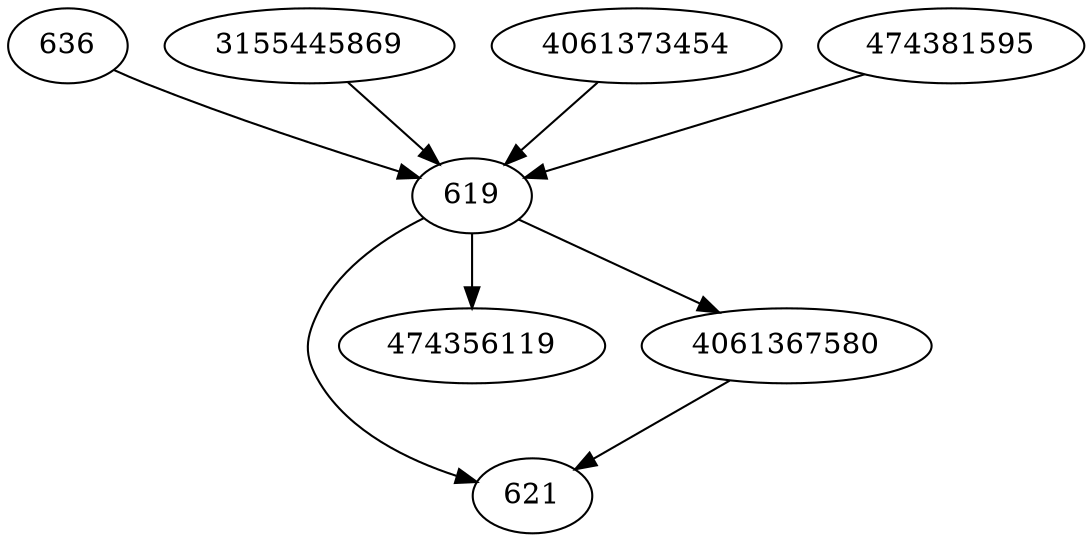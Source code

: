 strict digraph  {
636;
619;
621;
3155445869;
4061373454;
474356119;
474381595;
4061367580;
636 -> 619;
619 -> 474356119;
619 -> 4061367580;
619 -> 621;
3155445869 -> 619;
4061373454 -> 619;
474381595 -> 619;
4061367580 -> 621;
}
